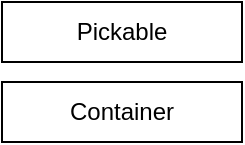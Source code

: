 <mxfile version="20.8.16" type="device"><diagram name="Sayfa -1" id="xtGl6z3mUdf4oQhp5QLH"><mxGraphModel dx="1050" dy="573" grid="1" gridSize="10" guides="1" tooltips="1" connect="1" arrows="1" fold="1" page="1" pageScale="1" pageWidth="827" pageHeight="1169" math="0" shadow="0"><root><mxCell id="0"/><mxCell id="1" parent="0"/><mxCell id="tMjR2N4j96_MHCrpqnRy-1" value="Pickable&lt;br&gt;" style="rounded=0;whiteSpace=wrap;html=1;" vertex="1" parent="1"><mxGeometry x="270" y="120" width="120" height="30" as="geometry"/></mxCell><mxCell id="tMjR2N4j96_MHCrpqnRy-2" value="Container&lt;br&gt;" style="rounded=0;whiteSpace=wrap;html=1;" vertex="1" parent="1"><mxGeometry x="270" y="160" width="120" height="30" as="geometry"/></mxCell></root></mxGraphModel></diagram></mxfile>